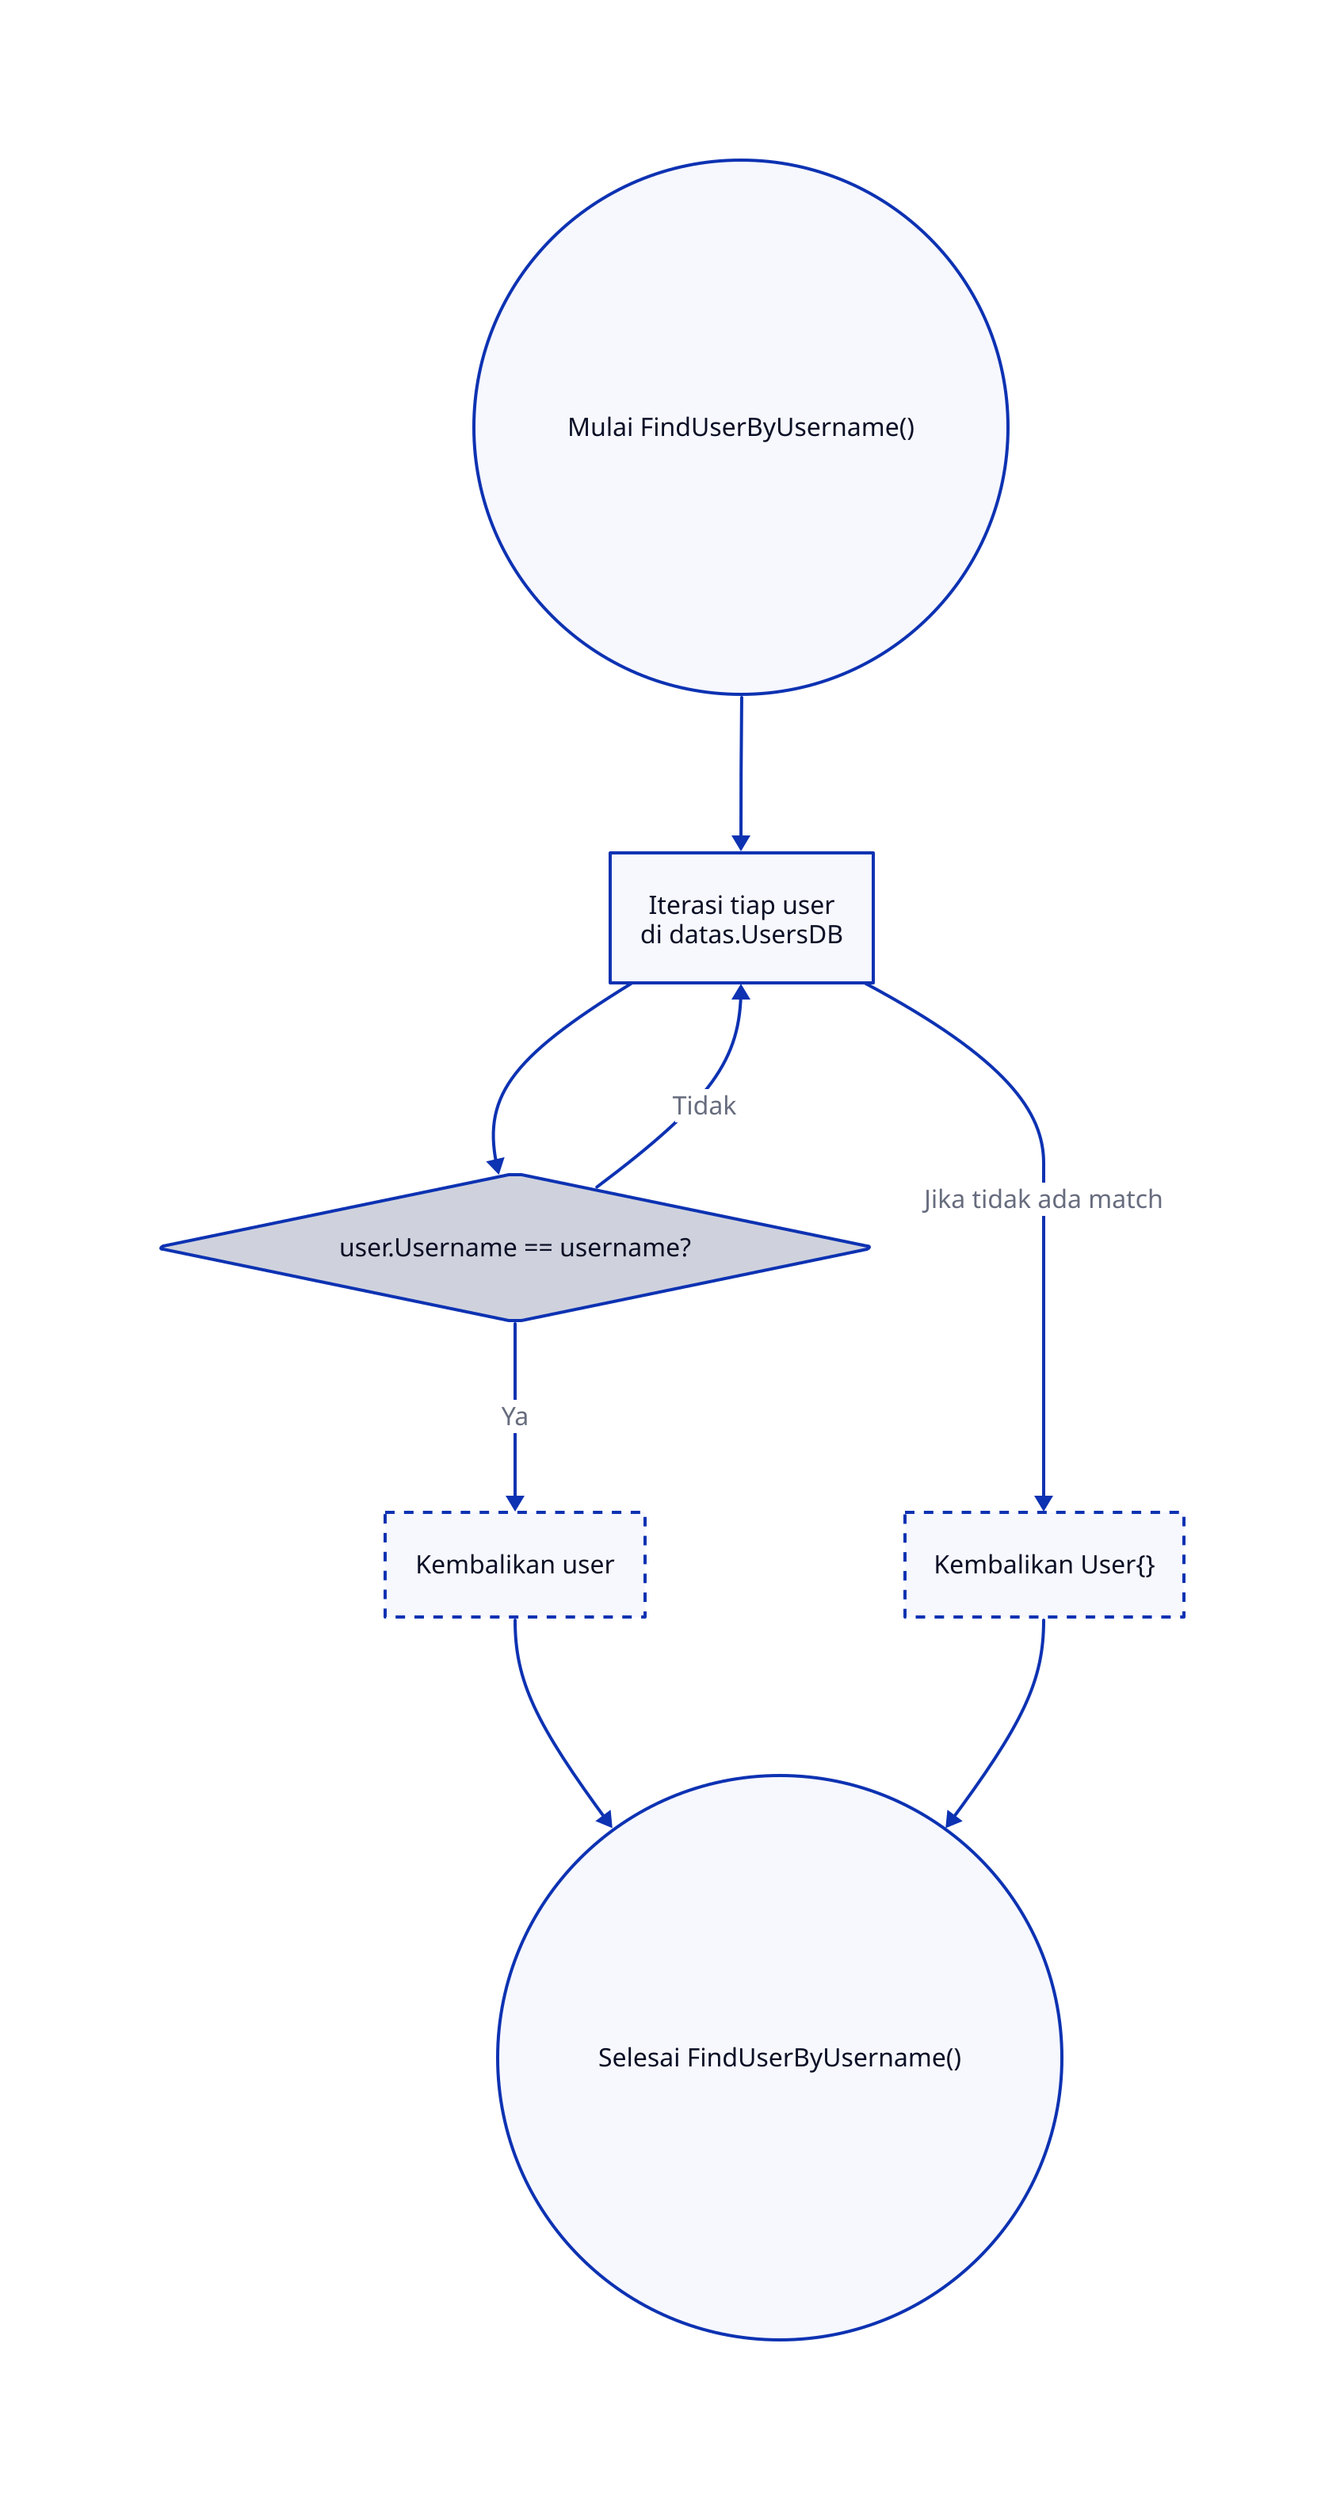 start: {
  shape: circle
  label: "Mulai FindUserByUsername()"
}

loop_init: {
  shape: rectangle
  label: "Iterasi tiap user\ndi datas.UsersDB"
}

check_username: {
  shape: diamond
  label: "user.Username == username?"
}

return_user: {
  shape: rectangle
  label: "Kembalikan user"
  style: {
    stroke-dash: 3
  }
}

return_empty: {
  shape: rectangle
  label: "Kembalikan User{}"
  style: {
    stroke-dash: 3
  }
}

end: {
  shape: circle
  label: "Selesai FindUserByUsername()"
}

start -> loop_init
loop_init -> check_username

check_username -> return_user: "Ya"
return_user -> end

check_username -> loop_init: "Tidak"

loop_init -> return_empty: "Jika tidak ada match"
return_empty -> end
